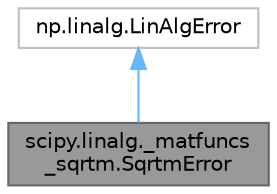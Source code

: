 digraph "scipy.linalg._matfuncs_sqrtm.SqrtmError"
{
 // LATEX_PDF_SIZE
  bgcolor="transparent";
  edge [fontname=Helvetica,fontsize=10,labelfontname=Helvetica,labelfontsize=10];
  node [fontname=Helvetica,fontsize=10,shape=box,height=0.2,width=0.4];
  Node1 [id="Node000001",label="scipy.linalg._matfuncs\l_sqrtm.SqrtmError",height=0.2,width=0.4,color="gray40", fillcolor="grey60", style="filled", fontcolor="black",tooltip=" "];
  Node2 -> Node1 [id="edge1_Node000001_Node000002",dir="back",color="steelblue1",style="solid",tooltip=" "];
  Node2 [id="Node000002",label="np.linalg.LinAlgError",height=0.2,width=0.4,color="grey75", fillcolor="white", style="filled",URL="$d2/df4/classnp_1_1linalg_1_1LinAlgError.html",tooltip=" "];
}

